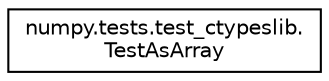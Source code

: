 digraph "Graphical Class Hierarchy"
{
 // LATEX_PDF_SIZE
  edge [fontname="Helvetica",fontsize="10",labelfontname="Helvetica",labelfontsize="10"];
  node [fontname="Helvetica",fontsize="10",shape=record];
  rankdir="LR";
  Node0 [label="numpy.tests.test_ctypeslib.\lTestAsArray",height=0.2,width=0.4,color="black", fillcolor="white", style="filled",URL="$classnumpy_1_1tests_1_1test__ctypeslib_1_1TestAsArray.html",tooltip=" "];
}
